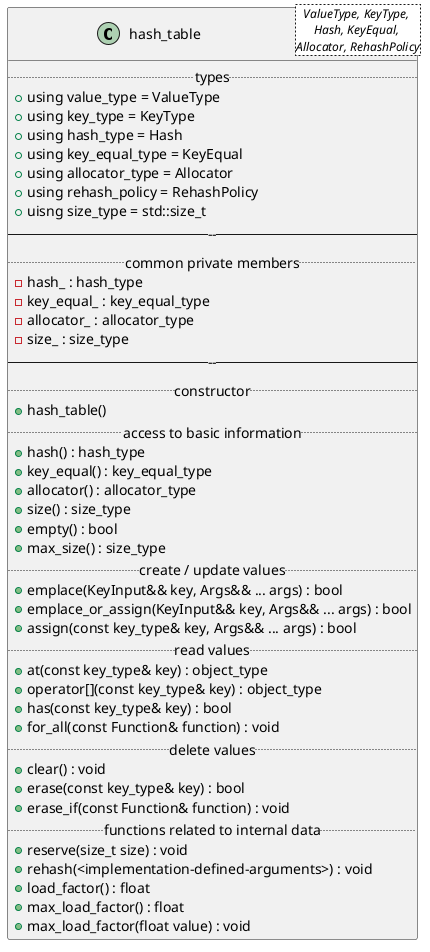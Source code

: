 @startuml FullHashTable

class hash_table<ValueType, KeyType, \nHash, KeyEqual, \nAllocator, RehashPolicy> {
    .. types ..
    + using value_type = ValueType
    + using key_type = KeyType
    + using hash_type = Hash
    + using key_equal_type = KeyEqual
    + using allocator_type = Allocator
    + using rehash_policy = RehashPolicy
    + uisng size_type = std::size_t
    ------
    .. common private members ..
    - hash_ : hash_type
    - key_equal_ : key_equal_type
    - allocator_ : allocator_type
    - size_ : size_type
    ------
    .. constructor ..
    + hash_table()
    .. access to basic information ..
    + hash() : hash_type
    + key_equal() : key_equal_type
    + allocator() : allocator_type
    + size() : size_type
    + empty() : bool
    + max_size() : size_type
    .. create / update values ..
    + emplace(KeyInput&& key, Args&& ... args) : bool
    + emplace_or_assign(KeyInput&& key, Args&& ... args) : bool
    + assign(const key_type& key, Args&& ... args) : bool
    .. read values ..
    + at(const key_type& key) : object_type
    + operator[](const key_type& key) : object_type
    + has(const key_type& key) : bool
    + for_all(const Function& function) : void
    .. delete values ..
    + clear() : void
    + erase(const key_type& key) : bool
    + erase_if(const Function& function) : void
    .. functions related to internal data ..
    + reserve(size_t size) : void
    + rehash(<implementation-defined-arguments>) : void
    + load_factor() : float
    + max_load_factor() : float
    + max_load_factor(float value) : void
}

@enduml
